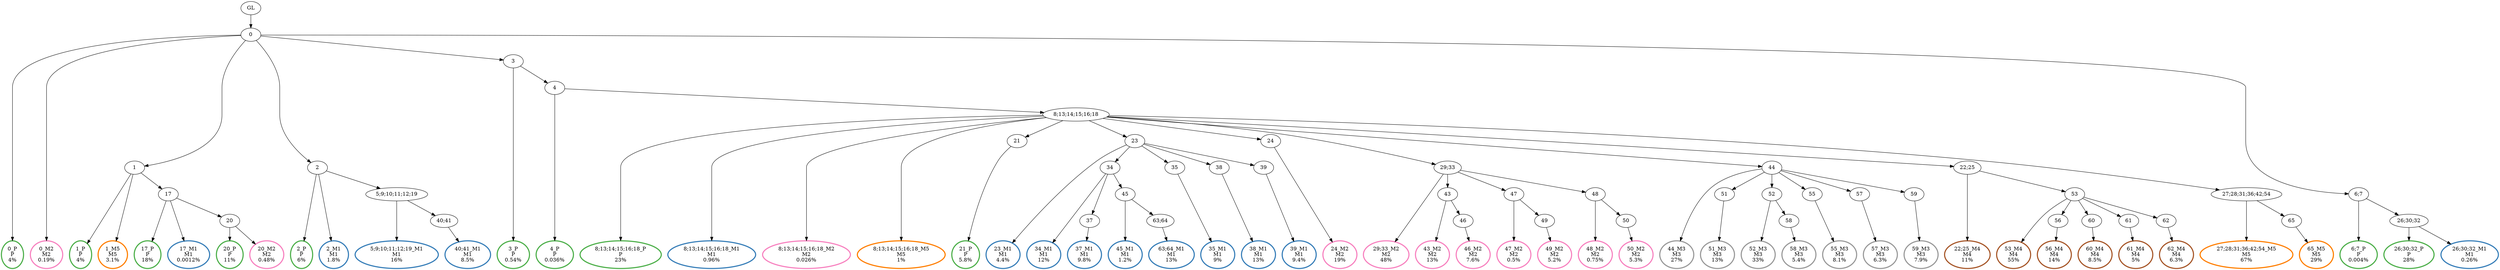 digraph T {
	{
		rank=same
		95 [penwidth=3,colorscheme=set19,color=3,label="0_P\nP\n4%"]
		93 [penwidth=3,colorscheme=set19,color=3,label="1_P\nP\n4%"]
		91 [penwidth=3,colorscheme=set19,color=3,label="17_P\nP\n18%"]
		89 [penwidth=3,colorscheme=set19,color=3,label="20_P\nP\n11%"]
		87 [penwidth=3,colorscheme=set19,color=3,label="2_P\nP\n6%"]
		85 [penwidth=3,colorscheme=set19,color=3,label="3_P\nP\n0.54%"]
		83 [penwidth=3,colorscheme=set19,color=3,label="4_P\nP\n0.036%"]
		81 [penwidth=3,colorscheme=set19,color=3,label="8;13;14;15;16;18_P\nP\n23%"]
		79 [penwidth=3,colorscheme=set19,color=3,label="21_P\nP\n5.8%"]
		77 [penwidth=3,colorscheme=set19,color=3,label="6;7_P\nP\n0.004%"]
		75 [penwidth=3,colorscheme=set19,color=3,label="26;30;32_P\nP\n28%"]
		74 [penwidth=3,colorscheme=set19,color=2,label="17_M1\nM1\n0.0012%"]
		73 [penwidth=3,colorscheme=set19,color=2,label="2_M1\nM1\n1.8%"]
		71 [penwidth=3,colorscheme=set19,color=2,label="5;9;10;11;12;19_M1\nM1\n16%"]
		69 [penwidth=3,colorscheme=set19,color=2,label="40;41_M1\nM1\n8.5%"]
		68 [penwidth=3,colorscheme=set19,color=2,label="8;13;14;15;16;18_M1\nM1\n0.96%"]
		66 [penwidth=3,colorscheme=set19,color=2,label="23_M1\nM1\n4.4%"]
		64 [penwidth=3,colorscheme=set19,color=2,label="34_M1\nM1\n12%"]
		62 [penwidth=3,colorscheme=set19,color=2,label="37_M1\nM1\n9.8%"]
		60 [penwidth=3,colorscheme=set19,color=2,label="45_M1\nM1\n1.2%"]
		58 [penwidth=3,colorscheme=set19,color=2,label="63;64_M1\nM1\n13%"]
		56 [penwidth=3,colorscheme=set19,color=2,label="35_M1\nM1\n9%"]
		54 [penwidth=3,colorscheme=set19,color=2,label="38_M1\nM1\n13%"]
		52 [penwidth=3,colorscheme=set19,color=2,label="39_M1\nM1\n9.4%"]
		51 [penwidth=3,colorscheme=set19,color=2,label="26;30;32_M1\nM1\n0.26%"]
		50 [penwidth=3,colorscheme=set19,color=8,label="0_M2\nM2\n0.19%"]
		49 [penwidth=3,colorscheme=set19,color=8,label="20_M2\nM2\n0.48%"]
		48 [penwidth=3,colorscheme=set19,color=8,label="8;13;14;15;16;18_M2\nM2\n0.026%"]
		46 [penwidth=3,colorscheme=set19,color=8,label="24_M2\nM2\n19%"]
		44 [penwidth=3,colorscheme=set19,color=8,label="29;33_M2\nM2\n48%"]
		42 [penwidth=3,colorscheme=set19,color=8,label="43_M2\nM2\n13%"]
		40 [penwidth=3,colorscheme=set19,color=8,label="46_M2\nM2\n7.6%"]
		38 [penwidth=3,colorscheme=set19,color=8,label="47_M2\nM2\n0.5%"]
		36 [penwidth=3,colorscheme=set19,color=8,label="49_M2\nM2\n5.2%"]
		34 [penwidth=3,colorscheme=set19,color=8,label="48_M2\nM2\n0.75%"]
		32 [penwidth=3,colorscheme=set19,color=8,label="50_M2\nM2\n5.3%"]
		30 [penwidth=3,colorscheme=set19,color=9,label="44_M3\nM3\n27%"]
		28 [penwidth=3,colorscheme=set19,color=9,label="51_M3\nM3\n13%"]
		26 [penwidth=3,colorscheme=set19,color=9,label="52_M3\nM3\n33%"]
		24 [penwidth=3,colorscheme=set19,color=9,label="58_M3\nM3\n5.4%"]
		22 [penwidth=3,colorscheme=set19,color=9,label="55_M3\nM3\n8.1%"]
		20 [penwidth=3,colorscheme=set19,color=9,label="57_M3\nM3\n6.3%"]
		18 [penwidth=3,colorscheme=set19,color=9,label="59_M3\nM3\n7.9%"]
		16 [penwidth=3,colorscheme=set19,color=7,label="22;25_M4\nM4\n11%"]
		14 [penwidth=3,colorscheme=set19,color=7,label="53_M4\nM4\n55%"]
		12 [penwidth=3,colorscheme=set19,color=7,label="56_M4\nM4\n14%"]
		10 [penwidth=3,colorscheme=set19,color=7,label="60_M4\nM4\n8.5%"]
		8 [penwidth=3,colorscheme=set19,color=7,label="61_M4\nM4\n5%"]
		6 [penwidth=3,colorscheme=set19,color=7,label="62_M4\nM4\n6.3%"]
		5 [penwidth=3,colorscheme=set19,color=5,label="1_M5\nM5\n3.1%"]
		4 [penwidth=3,colorscheme=set19,color=5,label="8;13;14;15;16;18_M5\nM5\n1%"]
		2 [penwidth=3,colorscheme=set19,color=5,label="27;28;31;36;42;54_M5\nM5\n67%"]
		0 [penwidth=3,colorscheme=set19,color=5,label="65_M5\nM5\n29%"]
	}
	97 [label="GL"]
	96 [label="0"]
	94 [label="1"]
	92 [label="17"]
	90 [label="20"]
	88 [label="2"]
	86 [label="3"]
	84 [label="4"]
	82 [label="8;13;14;15;16;18"]
	80 [label="21"]
	78 [label="6;7"]
	76 [label="26;30;32"]
	72 [label="5;9;10;11;12;19"]
	70 [label="40;41"]
	67 [label="23"]
	65 [label="34"]
	63 [label="37"]
	61 [label="45"]
	59 [label="63;64"]
	57 [label="35"]
	55 [label="38"]
	53 [label="39"]
	47 [label="24"]
	45 [label="29;33"]
	43 [label="43"]
	41 [label="46"]
	39 [label="47"]
	37 [label="49"]
	35 [label="48"]
	33 [label="50"]
	31 [label="44"]
	29 [label="51"]
	27 [label="52"]
	25 [label="58"]
	23 [label="55"]
	21 [label="57"]
	19 [label="59"]
	17 [label="22;25"]
	15 [label="53"]
	13 [label="56"]
	11 [label="60"]
	9 [label="61"]
	7 [label="62"]
	3 [label="27;28;31;36;42;54"]
	1 [label="65"]
	97 -> 96
	96 -> 95
	96 -> 94
	96 -> 88
	96 -> 86
	96 -> 78
	96 -> 50
	94 -> 93
	94 -> 92
	94 -> 5
	92 -> 91
	92 -> 90
	92 -> 74
	90 -> 89
	90 -> 49
	88 -> 87
	88 -> 73
	88 -> 72
	86 -> 85
	86 -> 84
	84 -> 83
	84 -> 82
	82 -> 81
	82 -> 80
	82 -> 68
	82 -> 67
	82 -> 48
	82 -> 47
	82 -> 45
	82 -> 31
	82 -> 17
	82 -> 4
	82 -> 3
	80 -> 79
	78 -> 77
	78 -> 76
	76 -> 75
	76 -> 51
	72 -> 71
	72 -> 70
	70 -> 69
	67 -> 66
	67 -> 65
	67 -> 57
	67 -> 55
	67 -> 53
	65 -> 64
	65 -> 63
	65 -> 61
	63 -> 62
	61 -> 60
	61 -> 59
	59 -> 58
	57 -> 56
	55 -> 54
	53 -> 52
	47 -> 46
	45 -> 44
	45 -> 43
	45 -> 39
	45 -> 35
	43 -> 42
	43 -> 41
	41 -> 40
	39 -> 38
	39 -> 37
	37 -> 36
	35 -> 34
	35 -> 33
	33 -> 32
	31 -> 30
	31 -> 29
	31 -> 27
	31 -> 23
	31 -> 21
	31 -> 19
	29 -> 28
	27 -> 26
	27 -> 25
	25 -> 24
	23 -> 22
	21 -> 20
	19 -> 18
	17 -> 16
	17 -> 15
	15 -> 14
	15 -> 13
	15 -> 11
	15 -> 9
	15 -> 7
	13 -> 12
	11 -> 10
	9 -> 8
	7 -> 6
	3 -> 2
	3 -> 1
	1 -> 0
}
